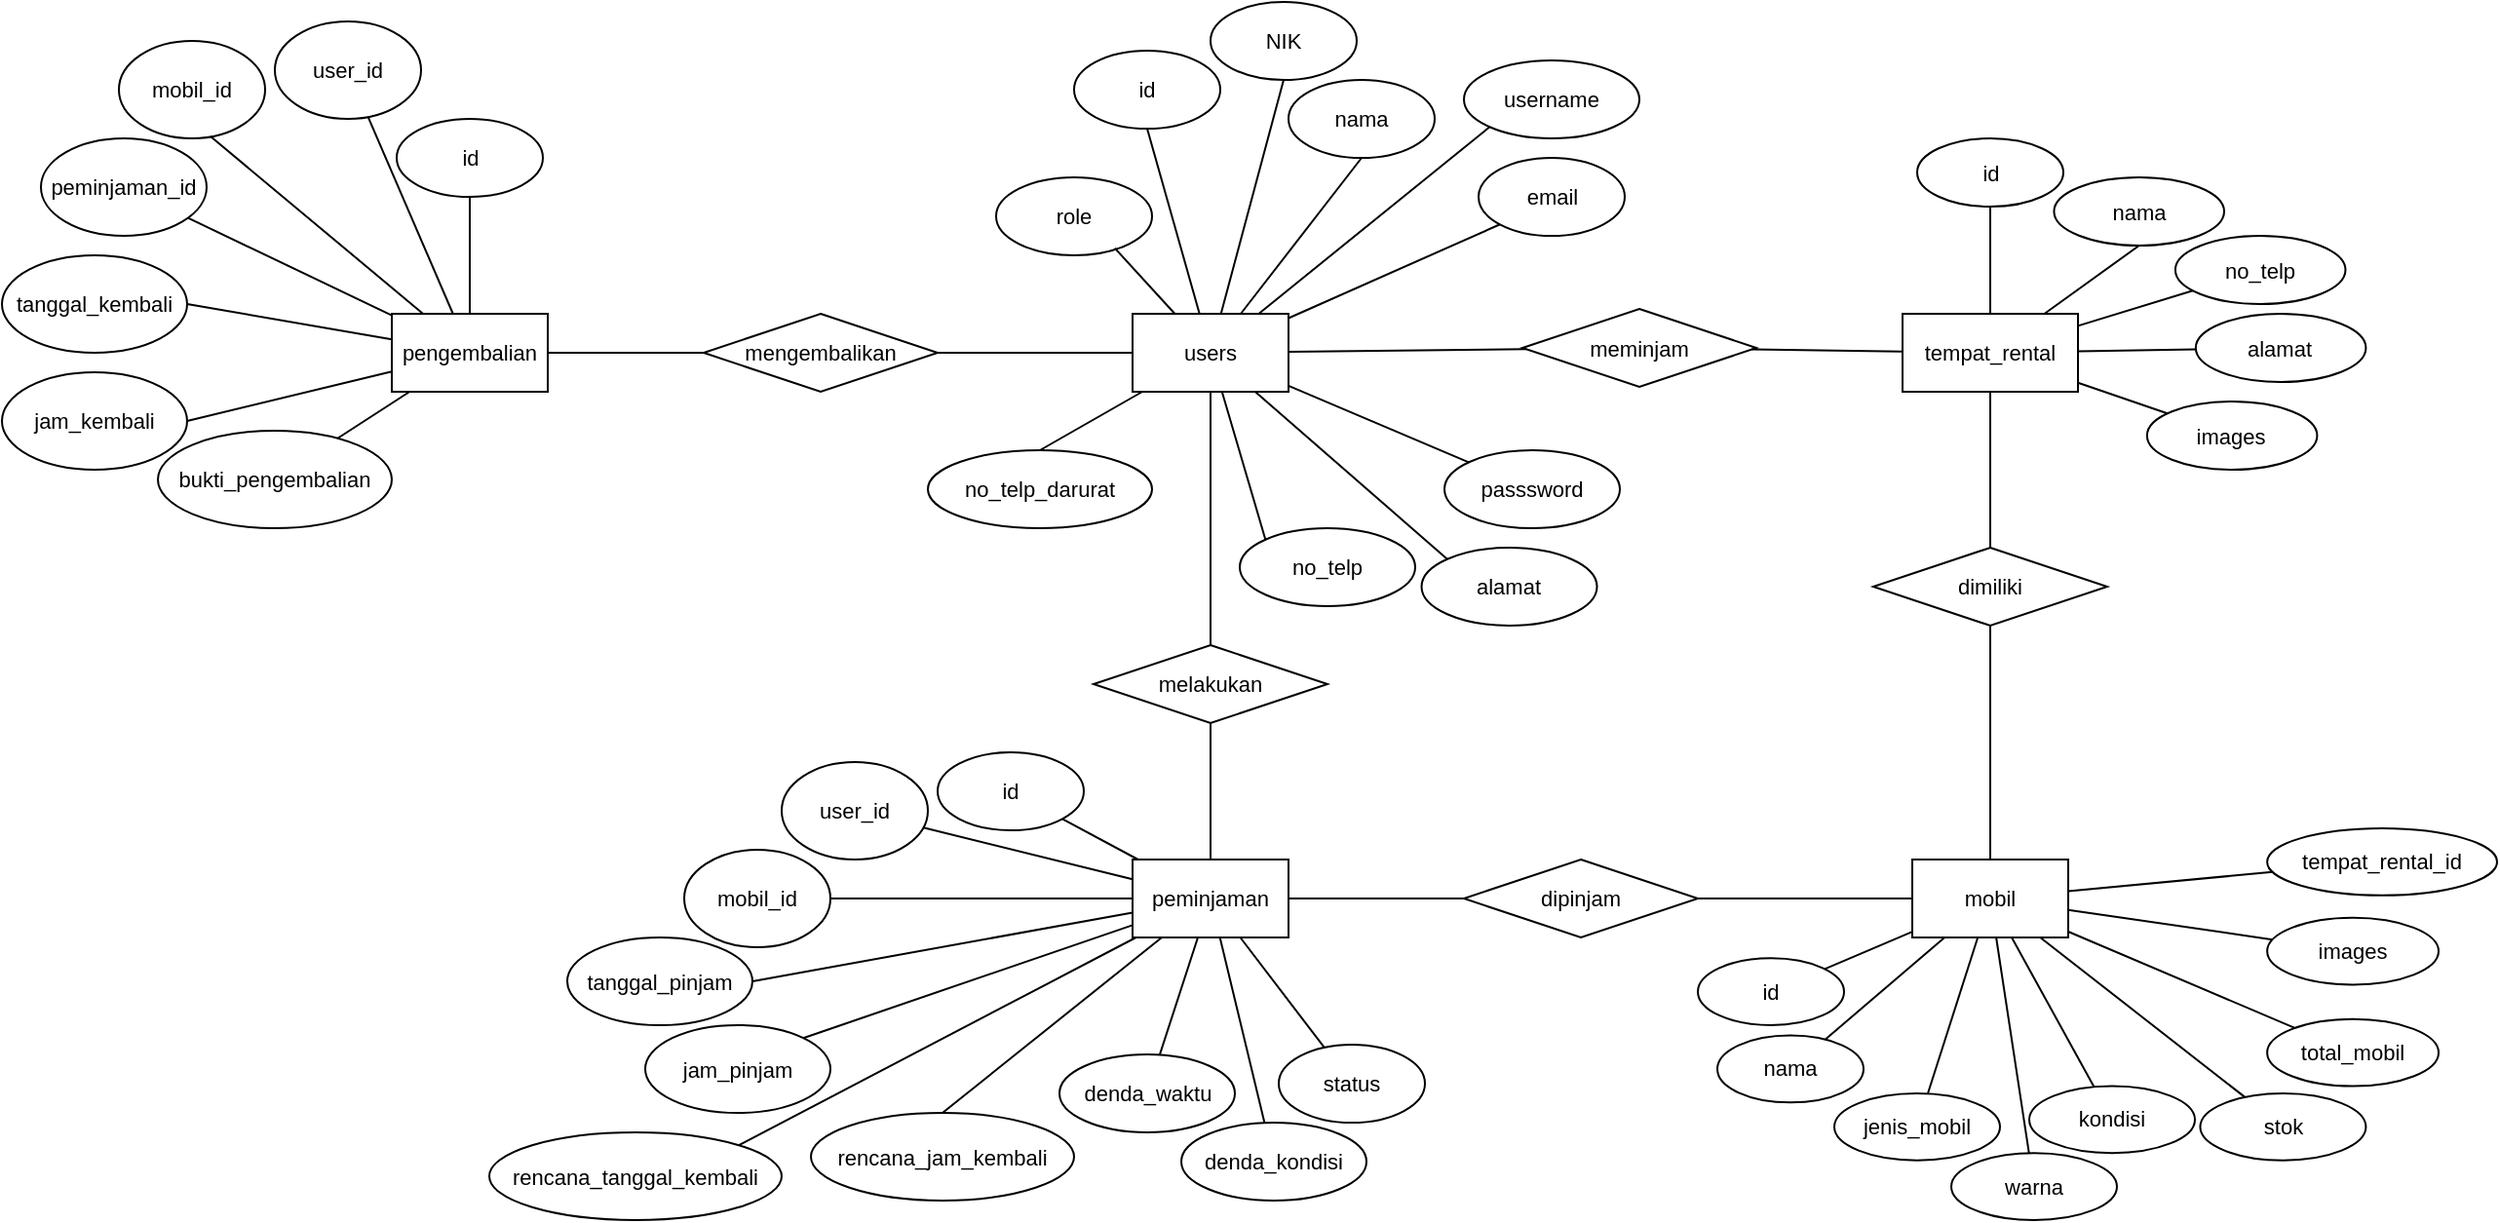 <mxfile version="20.3.0" type="device"><diagram id="R2lEEEUBdFMjLlhIrx00" name="Page-1"><mxGraphModel dx="868" dy="545" grid="1" gridSize="10" guides="1" tooltips="1" connect="1" arrows="1" fold="1" page="1" pageScale="1" pageWidth="850" pageHeight="1100" math="0" shadow="0" extFonts="Permanent Marker^https://fonts.googleapis.com/css?family=Permanent+Marker"><root><mxCell id="0"/><mxCell id="1" parent="0"/><mxCell id="5xBKD3GTaZ3sQCGO3e8e-1" value="&lt;font style=&quot;font-size: 11px;&quot;&gt;pengembalian&lt;/font&gt;" style="rounded=0;whiteSpace=wrap;html=1;" parent="1" vertex="1"><mxGeometry x="250" y="200" width="80" height="40" as="geometry"/></mxCell><mxCell id="5xBKD3GTaZ3sQCGO3e8e-512" value="id" style="ellipse;whiteSpace=wrap;html=1;fontSize=11;" parent="1" vertex="1"><mxGeometry x="252.5" y="100" width="75" height="40" as="geometry"/></mxCell><mxCell id="5xBKD3GTaZ3sQCGO3e8e-515" value="" style="endArrow=none;html=1;rounded=0;fontSize=11;entryX=0.5;entryY=1;entryDx=0;entryDy=0;" parent="1" source="5xBKD3GTaZ3sQCGO3e8e-1" target="5xBKD3GTaZ3sQCGO3e8e-512" edge="1"><mxGeometry width="50" height="50" relative="1" as="geometry"><mxPoint x="360" y="250" as="sourcePoint"/><mxPoint x="410" y="200" as="targetPoint"/></mxGeometry></mxCell><mxCell id="5xBKD3GTaZ3sQCGO3e8e-517" value="user_id" style="ellipse;whiteSpace=wrap;html=1;fontSize=11;" parent="1" vertex="1"><mxGeometry x="190" y="50" width="75" height="50" as="geometry"/></mxCell><mxCell id="5xBKD3GTaZ3sQCGO3e8e-518" value="" style="endArrow=none;html=1;rounded=0;fontSize=11;" parent="1" source="5xBKD3GTaZ3sQCGO3e8e-1" target="5xBKD3GTaZ3sQCGO3e8e-517" edge="1"><mxGeometry width="50" height="50" relative="1" as="geometry"><mxPoint x="360" y="250" as="sourcePoint"/><mxPoint x="410" y="200" as="targetPoint"/></mxGeometry></mxCell><mxCell id="5xBKD3GTaZ3sQCGO3e8e-519" value="mobil_id" style="ellipse;whiteSpace=wrap;html=1;fontSize=11;" parent="1" vertex="1"><mxGeometry x="110" y="60" width="75" height="50" as="geometry"/></mxCell><mxCell id="5xBKD3GTaZ3sQCGO3e8e-520" value="" style="endArrow=none;html=1;rounded=0;fontSize=11;entryX=0.627;entryY=0.98;entryDx=0;entryDy=0;entryPerimeter=0;" parent="1" source="5xBKD3GTaZ3sQCGO3e8e-1" target="5xBKD3GTaZ3sQCGO3e8e-519" edge="1"><mxGeometry width="50" height="50" relative="1" as="geometry"><mxPoint x="360" y="250" as="sourcePoint"/><mxPoint x="410" y="200" as="targetPoint"/></mxGeometry></mxCell><mxCell id="5xBKD3GTaZ3sQCGO3e8e-521" value="peminjaman_id" style="ellipse;whiteSpace=wrap;html=1;fontSize=11;" parent="1" vertex="1"><mxGeometry x="70" y="110" width="85" height="50" as="geometry"/></mxCell><mxCell id="5xBKD3GTaZ3sQCGO3e8e-522" value="" style="endArrow=none;html=1;rounded=0;fontSize=11;" parent="1" source="5xBKD3GTaZ3sQCGO3e8e-1" target="5xBKD3GTaZ3sQCGO3e8e-521" edge="1"><mxGeometry width="50" height="50" relative="1" as="geometry"><mxPoint x="360" y="250" as="sourcePoint"/><mxPoint x="410" y="200" as="targetPoint"/></mxGeometry></mxCell><mxCell id="5xBKD3GTaZ3sQCGO3e8e-523" value="tanggal_kembali" style="ellipse;whiteSpace=wrap;html=1;fontSize=11;" parent="1" vertex="1"><mxGeometry x="50" y="170" width="95" height="50" as="geometry"/></mxCell><mxCell id="5xBKD3GTaZ3sQCGO3e8e-524" value="" style="endArrow=none;html=1;rounded=0;fontSize=11;entryX=1;entryY=0.5;entryDx=0;entryDy=0;" parent="1" source="5xBKD3GTaZ3sQCGO3e8e-1" target="5xBKD3GTaZ3sQCGO3e8e-523" edge="1"><mxGeometry width="50" height="50" relative="1" as="geometry"><mxPoint x="360" y="250" as="sourcePoint"/><mxPoint x="410" y="200" as="targetPoint"/></mxGeometry></mxCell><mxCell id="5xBKD3GTaZ3sQCGO3e8e-525" value="jam_kembali" style="ellipse;whiteSpace=wrap;html=1;fontSize=11;" parent="1" vertex="1"><mxGeometry x="50" y="230" width="95" height="50" as="geometry"/></mxCell><mxCell id="5xBKD3GTaZ3sQCGO3e8e-526" value="" style="endArrow=none;html=1;rounded=0;fontSize=11;entryX=1;entryY=0.5;entryDx=0;entryDy=0;" parent="1" source="5xBKD3GTaZ3sQCGO3e8e-1" target="5xBKD3GTaZ3sQCGO3e8e-525" edge="1"><mxGeometry width="50" height="50" relative="1" as="geometry"><mxPoint x="250" y="273.103" as="sourcePoint"/><mxPoint x="410" y="260" as="targetPoint"/></mxGeometry></mxCell><mxCell id="5xBKD3GTaZ3sQCGO3e8e-527" value="bukti_pengembalian" style="ellipse;whiteSpace=wrap;html=1;fontSize=11;" parent="1" vertex="1"><mxGeometry x="130" y="260" width="120" height="50" as="geometry"/></mxCell><mxCell id="5xBKD3GTaZ3sQCGO3e8e-528" value="" style="endArrow=none;html=1;rounded=0;fontSize=11;entryX=0.767;entryY=0.08;entryDx=0;entryDy=0;entryPerimeter=0;" parent="1" source="5xBKD3GTaZ3sQCGO3e8e-1" target="5xBKD3GTaZ3sQCGO3e8e-527" edge="1"><mxGeometry width="50" height="50" relative="1" as="geometry"><mxPoint x="327.5" y="269.995" as="sourcePoint"/><mxPoint x="487.5" y="300.34" as="targetPoint"/></mxGeometry></mxCell><mxCell id="5xBKD3GTaZ3sQCGO3e8e-529" value="mengembalikan" style="rhombus;whiteSpace=wrap;html=1;fontSize=11;" parent="1" vertex="1"><mxGeometry x="410" y="200" width="120" height="40" as="geometry"/></mxCell><mxCell id="5xBKD3GTaZ3sQCGO3e8e-530" value="" style="endArrow=none;html=1;rounded=0;fontSize=11;entryX=0;entryY=0.5;entryDx=0;entryDy=0;exitX=1;exitY=0.5;exitDx=0;exitDy=0;" parent="1" source="5xBKD3GTaZ3sQCGO3e8e-1" target="5xBKD3GTaZ3sQCGO3e8e-529" edge="1"><mxGeometry width="50" height="50" relative="1" as="geometry"><mxPoint x="350" y="270" as="sourcePoint"/><mxPoint x="400" y="220" as="targetPoint"/></mxGeometry></mxCell><mxCell id="5xBKD3GTaZ3sQCGO3e8e-532" value="&lt;font style=&quot;font-size: 11px;&quot;&gt;users&lt;/font&gt;" style="rounded=0;whiteSpace=wrap;html=1;" parent="1" vertex="1"><mxGeometry x="630" y="200" width="80" height="40" as="geometry"/></mxCell><mxCell id="5xBKD3GTaZ3sQCGO3e8e-533" value="" style="endArrow=none;html=1;rounded=0;fontSize=11;entryX=0;entryY=0.5;entryDx=0;entryDy=0;" parent="1" source="5xBKD3GTaZ3sQCGO3e8e-529" target="5xBKD3GTaZ3sQCGO3e8e-532" edge="1"><mxGeometry width="50" height="50" relative="1" as="geometry"><mxPoint x="490" y="310" as="sourcePoint"/><mxPoint x="540" y="260" as="targetPoint"/></mxGeometry></mxCell><mxCell id="5xBKD3GTaZ3sQCGO3e8e-534" value="id" style="ellipse;whiteSpace=wrap;html=1;fontSize=11;" parent="1" vertex="1"><mxGeometry x="600" y="65" width="75" height="40" as="geometry"/></mxCell><mxCell id="5xBKD3GTaZ3sQCGO3e8e-535" value="" style="endArrow=none;html=1;rounded=0;fontSize=11;entryX=0.5;entryY=1;entryDx=0;entryDy=0;" parent="1" source="5xBKD3GTaZ3sQCGO3e8e-532" target="5xBKD3GTaZ3sQCGO3e8e-534" edge="1"><mxGeometry width="50" height="50" relative="1" as="geometry"><mxPoint x="580" y="270" as="sourcePoint"/><mxPoint x="630" y="220" as="targetPoint"/></mxGeometry></mxCell><mxCell id="5xBKD3GTaZ3sQCGO3e8e-536" value="NIK" style="ellipse;whiteSpace=wrap;html=1;fontSize=11;" parent="1" vertex="1"><mxGeometry x="670" y="40" width="75" height="40" as="geometry"/></mxCell><mxCell id="5xBKD3GTaZ3sQCGO3e8e-537" value="" style="endArrow=none;html=1;rounded=0;fontSize=11;entryX=0.5;entryY=1;entryDx=0;entryDy=0;" parent="1" source="5xBKD3GTaZ3sQCGO3e8e-532" target="5xBKD3GTaZ3sQCGO3e8e-536" edge="1"><mxGeometry width="50" height="50" relative="1" as="geometry"><mxPoint x="759.375" y="210" as="sourcePoint"/><mxPoint x="720" y="230" as="targetPoint"/></mxGeometry></mxCell><mxCell id="5xBKD3GTaZ3sQCGO3e8e-538" value="nama" style="ellipse;whiteSpace=wrap;html=1;fontSize=11;" parent="1" vertex="1"><mxGeometry x="710" y="80" width="75" height="40" as="geometry"/></mxCell><mxCell id="5xBKD3GTaZ3sQCGO3e8e-539" value="" style="endArrow=none;html=1;rounded=0;fontSize=11;entryX=0.5;entryY=1;entryDx=0;entryDy=0;" parent="1" source="5xBKD3GTaZ3sQCGO3e8e-532" target="5xBKD3GTaZ3sQCGO3e8e-538" edge="1"><mxGeometry width="50" height="50" relative="1" as="geometry"><mxPoint x="759.999" y="195" as="sourcePoint"/><mxPoint x="798.26" y="225" as="targetPoint"/></mxGeometry></mxCell><mxCell id="5xBKD3GTaZ3sQCGO3e8e-540" value="username" style="ellipse;whiteSpace=wrap;html=1;fontSize=11;" parent="1" vertex="1"><mxGeometry x="800" y="70" width="90" height="40" as="geometry"/></mxCell><mxCell id="5xBKD3GTaZ3sQCGO3e8e-541" value="" style="endArrow=none;html=1;rounded=0;fontSize=11;entryX=0;entryY=1;entryDx=0;entryDy=0;" parent="1" source="5xBKD3GTaZ3sQCGO3e8e-532" target="5xBKD3GTaZ3sQCGO3e8e-540" edge="1"><mxGeometry width="50" height="50" relative="1" as="geometry"><mxPoint x="750" y="210" as="sourcePoint"/><mxPoint x="808.26" y="235" as="targetPoint"/></mxGeometry></mxCell><mxCell id="5xBKD3GTaZ3sQCGO3e8e-542" value="email" style="ellipse;whiteSpace=wrap;html=1;fontSize=11;" parent="1" vertex="1"><mxGeometry x="807.5" y="120" width="75" height="40" as="geometry"/></mxCell><mxCell id="5xBKD3GTaZ3sQCGO3e8e-543" value="" style="endArrow=none;html=1;rounded=0;fontSize=11;entryX=0;entryY=1;entryDx=0;entryDy=0;" parent="1" source="5xBKD3GTaZ3sQCGO3e8e-532" target="5xBKD3GTaZ3sQCGO3e8e-542" edge="1"><mxGeometry width="50" height="50" relative="1" as="geometry"><mxPoint x="714.293" y="220" as="sourcePoint"/><mxPoint x="818.26" y="245" as="targetPoint"/></mxGeometry></mxCell><mxCell id="5xBKD3GTaZ3sQCGO3e8e-544" value="passsword" style="ellipse;whiteSpace=wrap;html=1;fontSize=11;" parent="1" vertex="1"><mxGeometry x="790" y="270" width="90" height="40" as="geometry"/></mxCell><mxCell id="5xBKD3GTaZ3sQCGO3e8e-545" value="" style="endArrow=none;html=1;rounded=0;fontSize=11;" parent="1" source="5xBKD3GTaZ3sQCGO3e8e-532" target="5xBKD3GTaZ3sQCGO3e8e-544" edge="1"><mxGeometry width="50" height="50" relative="1" as="geometry"><mxPoint x="714.293" y="480" as="sourcePoint"/><mxPoint x="818.26" y="505" as="targetPoint"/></mxGeometry></mxCell><mxCell id="5xBKD3GTaZ3sQCGO3e8e-546" value="alamat" style="ellipse;whiteSpace=wrap;html=1;fontSize=11;" parent="1" vertex="1"><mxGeometry x="778.26" y="320" width="90" height="40" as="geometry"/></mxCell><mxCell id="5xBKD3GTaZ3sQCGO3e8e-547" value="" style="endArrow=none;html=1;rounded=0;fontSize=11;entryX=0;entryY=0;entryDx=0;entryDy=0;" parent="1" source="5xBKD3GTaZ3sQCGO3e8e-532" target="5xBKD3GTaZ3sQCGO3e8e-546" edge="1"><mxGeometry width="50" height="50" relative="1" as="geometry"><mxPoint x="740" y="270" as="sourcePoint"/><mxPoint x="848.26" y="555" as="targetPoint"/></mxGeometry></mxCell><mxCell id="5xBKD3GTaZ3sQCGO3e8e-550" value="no_telp" style="ellipse;whiteSpace=wrap;html=1;fontSize=11;" parent="1" vertex="1"><mxGeometry x="685" y="310" width="90" height="40" as="geometry"/></mxCell><mxCell id="5xBKD3GTaZ3sQCGO3e8e-551" value="" style="endArrow=none;html=1;rounded=0;fontSize=11;entryX=0;entryY=0;entryDx=0;entryDy=0;" parent="1" source="5xBKD3GTaZ3sQCGO3e8e-532" target="5xBKD3GTaZ3sQCGO3e8e-550" edge="1"><mxGeometry width="50" height="50" relative="1" as="geometry"><mxPoint x="650" y="270.001" as="sourcePoint"/><mxPoint x="788.26" y="594.26" as="targetPoint"/></mxGeometry></mxCell><mxCell id="5xBKD3GTaZ3sQCGO3e8e-552" value="no_telp_darurat" style="ellipse;whiteSpace=wrap;html=1;fontSize=11;" parent="1" vertex="1"><mxGeometry x="525" y="270" width="115" height="40" as="geometry"/></mxCell><mxCell id="5xBKD3GTaZ3sQCGO3e8e-553" value="" style="endArrow=none;html=1;rounded=0;fontSize=11;entryX=0.5;entryY=0;entryDx=0;entryDy=0;" parent="1" source="5xBKD3GTaZ3sQCGO3e8e-532" target="5xBKD3GTaZ3sQCGO3e8e-552" edge="1"><mxGeometry width="50" height="50" relative="1" as="geometry"><mxPoint x="605" y="310.001" as="sourcePoint"/><mxPoint x="743.26" y="634.26" as="targetPoint"/></mxGeometry></mxCell><mxCell id="5xBKD3GTaZ3sQCGO3e8e-554" value="role" style="ellipse;whiteSpace=wrap;html=1;fontSize=11;" parent="1" vertex="1"><mxGeometry x="560" y="130" width="80" height="40" as="geometry"/></mxCell><mxCell id="5xBKD3GTaZ3sQCGO3e8e-555" value="" style="endArrow=none;html=1;rounded=0;fontSize=11;entryX=0.761;entryY=0.908;entryDx=0;entryDy=0;entryPerimeter=0;" parent="1" source="5xBKD3GTaZ3sQCGO3e8e-532" target="5xBKD3GTaZ3sQCGO3e8e-554" edge="1"><mxGeometry width="50" height="50" relative="1" as="geometry"><mxPoint x="568.303" y="240" as="sourcePoint"/><mxPoint x="663.26" y="594.26" as="targetPoint"/></mxGeometry></mxCell><mxCell id="5xBKD3GTaZ3sQCGO3e8e-556" value="melakukan" style="rhombus;whiteSpace=wrap;html=1;fontSize=11;" parent="1" vertex="1"><mxGeometry x="610" y="370" width="120" height="40" as="geometry"/></mxCell><mxCell id="5xBKD3GTaZ3sQCGO3e8e-557" value="" style="endArrow=none;html=1;rounded=0;fontSize=11;" parent="1" source="5xBKD3GTaZ3sQCGO3e8e-556" target="5xBKD3GTaZ3sQCGO3e8e-532" edge="1"><mxGeometry width="50" height="50" relative="1" as="geometry"><mxPoint x="510" y="300" as="sourcePoint"/><mxPoint x="560" y="250" as="targetPoint"/></mxGeometry></mxCell><mxCell id="5xBKD3GTaZ3sQCGO3e8e-559" value="&lt;font style=&quot;font-size: 11px;&quot;&gt;peminjaman&lt;/font&gt;" style="rounded=0;whiteSpace=wrap;html=1;" parent="1" vertex="1"><mxGeometry x="630" y="480" width="80" height="40" as="geometry"/></mxCell><mxCell id="5xBKD3GTaZ3sQCGO3e8e-560" value="" style="endArrow=none;html=1;rounded=0;fontSize=11;" parent="1" source="5xBKD3GTaZ3sQCGO3e8e-559" target="5xBKD3GTaZ3sQCGO3e8e-556" edge="1"><mxGeometry width="50" height="50" relative="1" as="geometry"><mxPoint x="420" y="480" as="sourcePoint"/><mxPoint x="470" y="430" as="targetPoint"/></mxGeometry></mxCell><mxCell id="5xBKD3GTaZ3sQCGO3e8e-561" value="id" style="ellipse;whiteSpace=wrap;html=1;fontSize=11;" parent="1" vertex="1"><mxGeometry x="530" y="425" width="75" height="40" as="geometry"/></mxCell><mxCell id="5xBKD3GTaZ3sQCGO3e8e-562" value="" style="endArrow=none;html=1;rounded=0;fontSize=11;entryX=1;entryY=1;entryDx=0;entryDy=0;" parent="1" source="5xBKD3GTaZ3sQCGO3e8e-559" target="5xBKD3GTaZ3sQCGO3e8e-561" edge="1"><mxGeometry width="50" height="50" relative="1" as="geometry"><mxPoint x="593.71" y="517.692" as="sourcePoint"/><mxPoint x="656.21" y="560" as="targetPoint"/></mxGeometry></mxCell><mxCell id="5xBKD3GTaZ3sQCGO3e8e-563" value="user_id" style="ellipse;whiteSpace=wrap;html=1;fontSize=11;" parent="1" vertex="1"><mxGeometry x="450" y="430" width="75" height="50" as="geometry"/></mxCell><mxCell id="5xBKD3GTaZ3sQCGO3e8e-564" value="" style="endArrow=none;html=1;rounded=0;fontSize=11;" parent="1" source="5xBKD3GTaZ3sQCGO3e8e-559" target="5xBKD3GTaZ3sQCGO3e8e-563" edge="1"><mxGeometry width="50" height="50" relative="1" as="geometry"><mxPoint x="550" y="540" as="sourcePoint"/><mxPoint x="656.21" y="560" as="targetPoint"/></mxGeometry></mxCell><mxCell id="5xBKD3GTaZ3sQCGO3e8e-565" value="mobil_id" style="ellipse;whiteSpace=wrap;html=1;fontSize=11;" parent="1" vertex="1"><mxGeometry x="400" y="475" width="75" height="50" as="geometry"/></mxCell><mxCell id="5xBKD3GTaZ3sQCGO3e8e-566" value="" style="endArrow=none;html=1;rounded=0;fontSize=11;entryX=1;entryY=0.5;entryDx=0;entryDy=0;" parent="1" source="5xBKD3GTaZ3sQCGO3e8e-559" target="5xBKD3GTaZ3sQCGO3e8e-565" edge="1"><mxGeometry width="50" height="50" relative="1" as="geometry"><mxPoint x="512.251" y="560" as="sourcePoint"/><mxPoint x="656.21" y="560" as="targetPoint"/></mxGeometry></mxCell><mxCell id="5xBKD3GTaZ3sQCGO3e8e-567" value="tanggal_pinjam" style="ellipse;whiteSpace=wrap;html=1;fontSize=11;" parent="1" vertex="1"><mxGeometry x="340" y="520" width="95" height="45" as="geometry"/></mxCell><mxCell id="5xBKD3GTaZ3sQCGO3e8e-568" value="" style="endArrow=none;html=1;rounded=0;fontSize=11;entryX=1;entryY=0.5;entryDx=0;entryDy=0;" parent="1" source="5xBKD3GTaZ3sQCGO3e8e-559" target="5xBKD3GTaZ3sQCGO3e8e-567" edge="1"><mxGeometry width="50" height="50" relative="1" as="geometry"><mxPoint x="585.0" y="545" as="sourcePoint"/><mxPoint x="611.21" y="605" as="targetPoint"/></mxGeometry></mxCell><mxCell id="5xBKD3GTaZ3sQCGO3e8e-569" value="jam_pinjam" style="ellipse;whiteSpace=wrap;html=1;fontSize=11;" parent="1" vertex="1"><mxGeometry x="380" y="565" width="95" height="45" as="geometry"/></mxCell><mxCell id="5xBKD3GTaZ3sQCGO3e8e-570" value="" style="endArrow=none;html=1;rounded=0;fontSize=11;entryX=1;entryY=0;entryDx=0;entryDy=0;" parent="1" source="5xBKD3GTaZ3sQCGO3e8e-559" target="5xBKD3GTaZ3sQCGO3e8e-569" edge="1"><mxGeometry width="50" height="50" relative="1" as="geometry"><mxPoint x="670.0" y="550.004" as="sourcePoint"/><mxPoint x="651.21" y="647.77" as="targetPoint"/></mxGeometry></mxCell><mxCell id="5xBKD3GTaZ3sQCGO3e8e-571" value="rencana_tanggal_kembali" style="ellipse;whiteSpace=wrap;html=1;fontSize=11;" parent="1" vertex="1"><mxGeometry x="300" y="620" width="150" height="45" as="geometry"/></mxCell><mxCell id="5xBKD3GTaZ3sQCGO3e8e-572" value="" style="endArrow=none;html=1;rounded=0;fontSize=11;entryX=1;entryY=0;entryDx=0;entryDy=0;" parent="1" source="5xBKD3GTaZ3sQCGO3e8e-559" target="5xBKD3GTaZ3sQCGO3e8e-571" edge="1"><mxGeometry width="50" height="50" relative="1" as="geometry"><mxPoint x="725" y="590.004" as="sourcePoint"/><mxPoint x="706.21" y="687.77" as="targetPoint"/></mxGeometry></mxCell><mxCell id="5xBKD3GTaZ3sQCGO3e8e-573" value="rencana_jam_kembali" style="ellipse;whiteSpace=wrap;html=1;fontSize=11;" parent="1" vertex="1"><mxGeometry x="465" y="610" width="135" height="45" as="geometry"/></mxCell><mxCell id="5xBKD3GTaZ3sQCGO3e8e-574" value="" style="endArrow=none;html=1;rounded=0;fontSize=11;entryX=0.5;entryY=0;entryDx=0;entryDy=0;" parent="1" source="5xBKD3GTaZ3sQCGO3e8e-559" target="5xBKD3GTaZ3sQCGO3e8e-573" edge="1"><mxGeometry width="50" height="50" relative="1" as="geometry"><mxPoint x="725" y="596.472" as="sourcePoint"/><mxPoint x="746.21" y="730.54" as="targetPoint"/></mxGeometry></mxCell><mxCell id="5xBKD3GTaZ3sQCGO3e8e-576" value="denda_waktu" style="ellipse;whiteSpace=wrap;html=1;fontSize=11;" parent="1" vertex="1"><mxGeometry x="592.5" y="580" width="90" height="40" as="geometry"/></mxCell><mxCell id="5xBKD3GTaZ3sQCGO3e8e-577" value="" style="endArrow=none;html=1;rounded=0;fontSize=11;" parent="1" source="5xBKD3GTaZ3sQCGO3e8e-559" target="5xBKD3GTaZ3sQCGO3e8e-576" edge="1"><mxGeometry width="50" height="50" relative="1" as="geometry"><mxPoint x="840" y="595" as="sourcePoint"/><mxPoint x="866.21" y="655" as="targetPoint"/></mxGeometry></mxCell><mxCell id="5xBKD3GTaZ3sQCGO3e8e-578" value="denda_kondisi" style="ellipse;whiteSpace=wrap;html=1;fontSize=11;" parent="1" vertex="1"><mxGeometry x="655" y="615" width="95" height="40" as="geometry"/></mxCell><mxCell id="5xBKD3GTaZ3sQCGO3e8e-579" value="" style="endArrow=none;html=1;rounded=0;fontSize=11;" parent="1" source="5xBKD3GTaZ3sQCGO3e8e-559" target="5xBKD3GTaZ3sQCGO3e8e-578" edge="1"><mxGeometry width="50" height="50" relative="1" as="geometry"><mxPoint x="725.975" y="555" as="sourcePoint"/><mxPoint x="928.71" y="690" as="targetPoint"/></mxGeometry></mxCell><mxCell id="5xBKD3GTaZ3sQCGO3e8e-580" value="status" style="ellipse;whiteSpace=wrap;html=1;fontSize=11;" parent="1" vertex="1"><mxGeometry x="705" y="575" width="75" height="40" as="geometry"/></mxCell><mxCell id="5xBKD3GTaZ3sQCGO3e8e-581" value="" style="endArrow=none;html=1;rounded=0;fontSize=11;" parent="1" source="5xBKD3GTaZ3sQCGO3e8e-559" target="5xBKD3GTaZ3sQCGO3e8e-580" edge="1"><mxGeometry width="50" height="50" relative="1" as="geometry"><mxPoint x="724.824" y="480" as="sourcePoint"/><mxPoint x="830" y="530" as="targetPoint"/></mxGeometry></mxCell><mxCell id="5xBKD3GTaZ3sQCGO3e8e-582" value="dipinjam" style="rhombus;whiteSpace=wrap;html=1;fontSize=11;" parent="1" vertex="1"><mxGeometry x="800" y="480" width="120" height="40" as="geometry"/></mxCell><mxCell id="5xBKD3GTaZ3sQCGO3e8e-583" value="" style="endArrow=none;html=1;rounded=0;fontSize=11;" parent="1" source="5xBKD3GTaZ3sQCGO3e8e-559" target="5xBKD3GTaZ3sQCGO3e8e-582" edge="1"><mxGeometry width="50" height="50" relative="1" as="geometry"><mxPoint x="730" y="480" as="sourcePoint"/><mxPoint x="780" y="430" as="targetPoint"/></mxGeometry></mxCell><mxCell id="5xBKD3GTaZ3sQCGO3e8e-584" value="&lt;font style=&quot;font-size: 11px;&quot;&gt;mobil&lt;/font&gt;" style="rounded=0;whiteSpace=wrap;html=1;" parent="1" vertex="1"><mxGeometry x="1030" y="480" width="80" height="40" as="geometry"/></mxCell><mxCell id="5xBKD3GTaZ3sQCGO3e8e-585" value="" style="endArrow=none;html=1;rounded=0;fontSize=11;" parent="1" source="5xBKD3GTaZ3sQCGO3e8e-582" target="5xBKD3GTaZ3sQCGO3e8e-584" edge="1"><mxGeometry width="50" height="50" relative="1" as="geometry"><mxPoint x="730" y="480" as="sourcePoint"/><mxPoint x="780" y="430" as="targetPoint"/></mxGeometry></mxCell><mxCell id="5xBKD3GTaZ3sQCGO3e8e-586" value="id" style="ellipse;whiteSpace=wrap;html=1;fontSize=11;" parent="1" vertex="1"><mxGeometry x="920" y="530.63" width="75" height="34.37" as="geometry"/></mxCell><mxCell id="5xBKD3GTaZ3sQCGO3e8e-587" value="" style="endArrow=none;html=1;rounded=0;fontSize=11;" parent="1" source="5xBKD3GTaZ3sQCGO3e8e-584" target="5xBKD3GTaZ3sQCGO3e8e-586" edge="1"><mxGeometry width="50" height="50" relative="1" as="geometry"><mxPoint x="1035.171" y="484.36" as="sourcePoint"/><mxPoint x="1054.73" y="380.63" as="targetPoint"/></mxGeometry></mxCell><mxCell id="5xBKD3GTaZ3sQCGO3e8e-588" value="nama" style="ellipse;whiteSpace=wrap;html=1;fontSize=11;" parent="1" vertex="1"><mxGeometry x="930" y="570.31" width="75" height="34.37" as="geometry"/></mxCell><mxCell id="5xBKD3GTaZ3sQCGO3e8e-589" value="" style="endArrow=none;html=1;rounded=0;fontSize=11;" parent="1" source="5xBKD3GTaZ3sQCGO3e8e-584" target="5xBKD3GTaZ3sQCGO3e8e-588" edge="1"><mxGeometry width="50" height="50" relative="1" as="geometry"><mxPoint x="1044.297" y="430" as="sourcePoint"/><mxPoint x="1065" y="330.63" as="targetPoint"/></mxGeometry></mxCell><mxCell id="5xBKD3GTaZ3sQCGO3e8e-590" value="jenis_mobil" style="ellipse;whiteSpace=wrap;html=1;fontSize=11;" parent="1" vertex="1"><mxGeometry x="990" y="600" width="85" height="34.37" as="geometry"/></mxCell><mxCell id="5xBKD3GTaZ3sQCGO3e8e-591" value="" style="endArrow=none;html=1;rounded=0;fontSize=11;" parent="1" source="5xBKD3GTaZ3sQCGO3e8e-584" target="5xBKD3GTaZ3sQCGO3e8e-590" edge="1"><mxGeometry width="50" height="50" relative="1" as="geometry"><mxPoint x="1069.993" y="480" as="sourcePoint"/><mxPoint x="1095" y="292.82" as="targetPoint"/></mxGeometry></mxCell><mxCell id="5xBKD3GTaZ3sQCGO3e8e-592" value="warna" style="ellipse;whiteSpace=wrap;html=1;fontSize=11;" parent="1" vertex="1"><mxGeometry x="1050" y="630.63" width="85" height="34.37" as="geometry"/></mxCell><mxCell id="5xBKD3GTaZ3sQCGO3e8e-593" value="" style="endArrow=none;html=1;rounded=0;fontSize=11;" parent="1" source="5xBKD3GTaZ3sQCGO3e8e-584" target="5xBKD3GTaZ3sQCGO3e8e-592" edge="1"><mxGeometry width="50" height="50" relative="1" as="geometry"><mxPoint x="1129.436" y="542.82" as="sourcePoint"/><mxPoint x="1160" y="315.64" as="targetPoint"/></mxGeometry></mxCell><mxCell id="5xBKD3GTaZ3sQCGO3e8e-594" value="kondisi" style="ellipse;whiteSpace=wrap;html=1;fontSize=11;" parent="1" vertex="1"><mxGeometry x="1090" y="596.26" width="85" height="34.37" as="geometry"/></mxCell><mxCell id="5xBKD3GTaZ3sQCGO3e8e-595" value="" style="endArrow=none;html=1;rounded=0;fontSize=11;" parent="1" source="5xBKD3GTaZ3sQCGO3e8e-584" target="5xBKD3GTaZ3sQCGO3e8e-594" edge="1"><mxGeometry width="50" height="50" relative="1" as="geometry"><mxPoint x="1113.048" y="485.63" as="sourcePoint"/><mxPoint x="1200" y="281.27" as="targetPoint"/></mxGeometry></mxCell><mxCell id="5xBKD3GTaZ3sQCGO3e8e-596" value="stok" style="ellipse;whiteSpace=wrap;html=1;fontSize=11;" parent="1" vertex="1"><mxGeometry x="1177.71" y="600.0" width="85" height="34.37" as="geometry"/></mxCell><mxCell id="5xBKD3GTaZ3sQCGO3e8e-597" value="" style="endArrow=none;html=1;rounded=0;fontSize=11;" parent="1" source="5xBKD3GTaZ3sQCGO3e8e-584" target="5xBKD3GTaZ3sQCGO3e8e-596" edge="1"><mxGeometry width="50" height="50" relative="1" as="geometry"><mxPoint x="1099.997" y="504.06" as="sourcePoint"/><mxPoint x="1287.71" y="285.01" as="targetPoint"/></mxGeometry></mxCell><mxCell id="5xBKD3GTaZ3sQCGO3e8e-598" value="total_mobil" style="ellipse;whiteSpace=wrap;html=1;fontSize=11;" parent="1" vertex="1"><mxGeometry x="1212.06" y="561.89" width="87.94" height="34.37" as="geometry"/></mxCell><mxCell id="5xBKD3GTaZ3sQCGO3e8e-599" value="" style="endArrow=none;html=1;rounded=0;fontSize=11;" parent="1" source="5xBKD3GTaZ3sQCGO3e8e-584" target="5xBKD3GTaZ3sQCGO3e8e-598" edge="1"><mxGeometry width="50" height="50" relative="1" as="geometry"><mxPoint x="1129.996" y="481.89" as="sourcePoint"/><mxPoint x="1322.06" y="246.9" as="targetPoint"/></mxGeometry></mxCell><mxCell id="5xBKD3GTaZ3sQCGO3e8e-600" value="images" style="ellipse;whiteSpace=wrap;html=1;fontSize=11;" parent="1" vertex="1"><mxGeometry x="1212.06" y="509.87" width="87.94" height="34.37" as="geometry"/></mxCell><mxCell id="5xBKD3GTaZ3sQCGO3e8e-601" value="" style="endArrow=none;html=1;rounded=0;fontSize=11;" parent="1" source="5xBKD3GTaZ3sQCGO3e8e-584" target="5xBKD3GTaZ3sQCGO3e8e-600" edge="1"><mxGeometry width="50" height="50" relative="1" as="geometry"><mxPoint x="1110" y="465.004" as="sourcePoint"/><mxPoint x="1322.06" y="194.88" as="targetPoint"/></mxGeometry></mxCell><mxCell id="5xBKD3GTaZ3sQCGO3e8e-602" value="tempat_rental_id" style="ellipse;whiteSpace=wrap;html=1;fontSize=11;" parent="1" vertex="1"><mxGeometry x="1212.06" y="464.03" width="117.94" height="34.37" as="geometry"/></mxCell><mxCell id="5xBKD3GTaZ3sQCGO3e8e-603" value="" style="endArrow=none;html=1;rounded=0;fontSize=11;" parent="1" source="5xBKD3GTaZ3sQCGO3e8e-584" target="5xBKD3GTaZ3sQCGO3e8e-602" edge="1"><mxGeometry width="50" height="50" relative="1" as="geometry"><mxPoint x="1110" y="460.0" as="sourcePoint"/><mxPoint x="1322.06" y="149.04" as="targetPoint"/></mxGeometry></mxCell><mxCell id="5xBKD3GTaZ3sQCGO3e8e-604" value="dimiliki" style="rhombus;whiteSpace=wrap;html=1;fontSize=11;" parent="1" vertex="1"><mxGeometry x="1010" y="320" width="120" height="40" as="geometry"/></mxCell><mxCell id="5xBKD3GTaZ3sQCGO3e8e-605" value="" style="endArrow=none;html=1;rounded=0;fontSize=11;" parent="1" source="5xBKD3GTaZ3sQCGO3e8e-584" target="5xBKD3GTaZ3sQCGO3e8e-604" edge="1"><mxGeometry width="50" height="50" relative="1" as="geometry"><mxPoint x="980" y="350" as="sourcePoint"/><mxPoint x="1030" y="300" as="targetPoint"/></mxGeometry></mxCell><mxCell id="5xBKD3GTaZ3sQCGO3e8e-606" value="&lt;font style=&quot;font-size: 11px;&quot;&gt;tempat_rental&lt;/font&gt;" style="rounded=0;whiteSpace=wrap;html=1;" parent="1" vertex="1"><mxGeometry x="1025" y="200" width="90" height="40" as="geometry"/></mxCell><mxCell id="5xBKD3GTaZ3sQCGO3e8e-607" value="" style="endArrow=none;html=1;rounded=0;fontSize=11;" parent="1" source="5xBKD3GTaZ3sQCGO3e8e-604" target="5xBKD3GTaZ3sQCGO3e8e-606" edge="1"><mxGeometry width="50" height="50" relative="1" as="geometry"><mxPoint x="980" y="350" as="sourcePoint"/><mxPoint x="1030" y="300" as="targetPoint"/></mxGeometry></mxCell><mxCell id="5xBKD3GTaZ3sQCGO3e8e-608" value="id" style="ellipse;whiteSpace=wrap;html=1;fontSize=11;" parent="1" vertex="1"><mxGeometry x="1032.5" y="110" width="75" height="35" as="geometry"/></mxCell><mxCell id="5xBKD3GTaZ3sQCGO3e8e-609" value="" style="endArrow=none;html=1;rounded=0;fontSize=11;entryX=0.5;entryY=1;entryDx=0;entryDy=0;" parent="1" source="5xBKD3GTaZ3sQCGO3e8e-606" target="5xBKD3GTaZ3sQCGO3e8e-608" edge="1"><mxGeometry width="50" height="50" relative="1" as="geometry"><mxPoint x="1096.848" y="240" as="sourcePoint"/><mxPoint x="1062.5" y="260" as="targetPoint"/></mxGeometry></mxCell><mxCell id="5xBKD3GTaZ3sQCGO3e8e-610" value="nama" style="ellipse;whiteSpace=wrap;html=1;fontSize=11;" parent="1" vertex="1"><mxGeometry x="1102.71" y="130" width="87.29" height="35" as="geometry"/></mxCell><mxCell id="5xBKD3GTaZ3sQCGO3e8e-611" value="" style="endArrow=none;html=1;rounded=0;fontSize=11;entryX=0.5;entryY=1;entryDx=0;entryDy=0;" parent="1" source="5xBKD3GTaZ3sQCGO3e8e-606" target="5xBKD3GTaZ3sQCGO3e8e-610" edge="1"><mxGeometry width="50" height="50" relative="1" as="geometry"><mxPoint x="1140.21" y="220" as="sourcePoint"/><mxPoint x="1132.71" y="280" as="targetPoint"/></mxGeometry></mxCell><mxCell id="5xBKD3GTaZ3sQCGO3e8e-612" value="no_telp" style="ellipse;whiteSpace=wrap;html=1;fontSize=11;" parent="1" vertex="1"><mxGeometry x="1164.94" y="160" width="87.29" height="35" as="geometry"/></mxCell><mxCell id="5xBKD3GTaZ3sQCGO3e8e-613" value="" style="endArrow=none;html=1;rounded=0;fontSize=11;" parent="1" source="5xBKD3GTaZ3sQCGO3e8e-606" target="5xBKD3GTaZ3sQCGO3e8e-612" edge="1"><mxGeometry width="50" height="50" relative="1" as="geometry"><mxPoint x="1159.995" y="230" as="sourcePoint"/><mxPoint x="1194.94" y="310" as="targetPoint"/></mxGeometry></mxCell><mxCell id="5xBKD3GTaZ3sQCGO3e8e-614" value="alamat" style="ellipse;whiteSpace=wrap;html=1;fontSize=11;" parent="1" vertex="1"><mxGeometry x="1175.42" y="200" width="87.29" height="35" as="geometry"/></mxCell><mxCell id="5xBKD3GTaZ3sQCGO3e8e-615" value="" style="endArrow=none;html=1;rounded=0;fontSize=11;" parent="1" source="5xBKD3GTaZ3sQCGO3e8e-606" target="5xBKD3GTaZ3sQCGO3e8e-614" edge="1"><mxGeometry width="50" height="50" relative="1" as="geometry"><mxPoint x="1125.48" y="260" as="sourcePoint"/><mxPoint x="1205.42" y="350" as="targetPoint"/></mxGeometry></mxCell><mxCell id="5xBKD3GTaZ3sQCGO3e8e-616" value="images" style="ellipse;whiteSpace=wrap;html=1;fontSize=11;" parent="1" vertex="1"><mxGeometry x="1150.42" y="245" width="87.29" height="35" as="geometry"/></mxCell><mxCell id="5xBKD3GTaZ3sQCGO3e8e-617" value="" style="endArrow=none;html=1;rounded=0;fontSize=11;" parent="1" source="5xBKD3GTaZ3sQCGO3e8e-606" target="5xBKD3GTaZ3sQCGO3e8e-616" edge="1"><mxGeometry width="50" height="50" relative="1" as="geometry"><mxPoint x="1090" y="264.222" as="sourcePoint"/><mxPoint x="1180.42" y="395" as="targetPoint"/></mxGeometry></mxCell><mxCell id="5xBKD3GTaZ3sQCGO3e8e-618" value="meminjam" style="rhombus;whiteSpace=wrap;html=1;fontSize=11;" parent="1" vertex="1"><mxGeometry x="830" y="197.5" width="120" height="40" as="geometry"/></mxCell><mxCell id="5xBKD3GTaZ3sQCGO3e8e-619" value="" style="endArrow=none;html=1;rounded=0;fontSize=11;" parent="1" source="5xBKD3GTaZ3sQCGO3e8e-618" target="5xBKD3GTaZ3sQCGO3e8e-606" edge="1"><mxGeometry width="50" height="50" relative="1" as="geometry"><mxPoint x="930" y="270" as="sourcePoint"/><mxPoint x="980" y="220" as="targetPoint"/></mxGeometry></mxCell><mxCell id="5xBKD3GTaZ3sQCGO3e8e-620" value="" style="endArrow=none;html=1;rounded=0;fontSize=11;" parent="1" source="5xBKD3GTaZ3sQCGO3e8e-532" target="5xBKD3GTaZ3sQCGO3e8e-618" edge="1"><mxGeometry width="50" height="50" relative="1" as="geometry"><mxPoint x="930" y="270" as="sourcePoint"/><mxPoint x="980" y="220" as="targetPoint"/></mxGeometry></mxCell></root></mxGraphModel></diagram></mxfile>